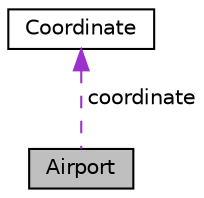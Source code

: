 digraph "Airport"
{
 // LATEX_PDF_SIZE
  edge [fontname="Helvetica",fontsize="10",labelfontname="Helvetica",labelfontsize="10"];
  node [fontname="Helvetica",fontsize="10",shape=record];
  Node1 [label="Airport",height=0.2,width=0.4,color="black", fillcolor="grey75", style="filled", fontcolor="black",tooltip="Class representing an airport entity in the flight management system."];
  Node2 -> Node1 [dir="back",color="darkorchid3",fontsize="10",style="dashed",label=" coordinate" ];
  Node2 [label="Coordinate",height=0.2,width=0.4,color="black", fillcolor="white", style="filled",URL="$class_coordinate.html",tooltip="Class representing geographical coordinates in the flight management system."];
}
